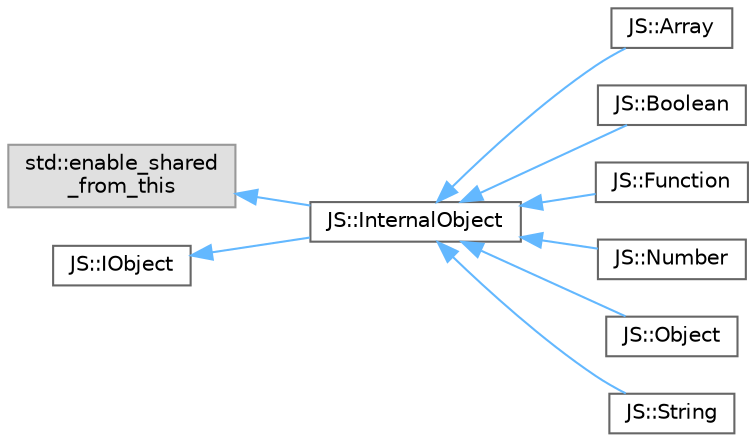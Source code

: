 digraph "Graphical Class Hierarchy"
{
 // LATEX_PDF_SIZE
  bgcolor="transparent";
  edge [fontname=Helvetica,fontsize=10,labelfontname=Helvetica,labelfontsize=10];
  node [fontname=Helvetica,fontsize=10,shape=box,height=0.2,width=0.4];
  rankdir="LR";
  Node0 [id="Node000000",label="std::enable_shared\l_from_this",height=0.2,width=0.4,color="grey60", fillcolor="#E0E0E0", style="filled",tooltip=" "];
  Node0 -> Node1 [id="edge3_Node000000_Node000001",dir="back",color="steelblue1",style="solid",tooltip=" "];
  Node1 [id="Node000001",label="JS::InternalObject",height=0.2,width=0.4,color="grey40", fillcolor="white", style="filled",URL="$classJS_1_1InternalObject.html",tooltip="Represents a base object for all JavaScript-like objects in C++."];
  Node1 -> Node2 [id="edge4_Node000001_Node000002",dir="back",color="steelblue1",style="solid",tooltip=" "];
  Node2 [id="Node000002",label="JS::Array",height=0.2,width=0.4,color="grey40", fillcolor="white", style="filled",URL="$classJS_1_1Array.html",tooltip="Represents a JavaScript-like array object in C++."];
  Node1 -> Node3 [id="edge5_Node000001_Node000003",dir="back",color="steelblue1",style="solid",tooltip=" "];
  Node3 [id="Node000003",label="JS::Boolean",height=0.2,width=0.4,color="grey40", fillcolor="white", style="filled",URL="$classJS_1_1Boolean.html",tooltip="Represent the boolean object in C++."];
  Node1 -> Node4 [id="edge6_Node000001_Node000004",dir="back",color="steelblue1",style="solid",tooltip=" "];
  Node4 [id="Node000004",label="JS::Function",height=0.2,width=0.4,color="grey40", fillcolor="white", style="filled",URL="$classJS_1_1Function.html",tooltip="Represents a JavaScript-like function object in C++."];
  Node1 -> Node5 [id="edge7_Node000001_Node000005",dir="back",color="steelblue1",style="solid",tooltip=" "];
  Node5 [id="Node000005",label="JS::Number",height=0.2,width=0.4,color="grey40", fillcolor="white", style="filled",URL="$classJS_1_1Number.html",tooltip="Represent the number object in C++."];
  Node1 -> Node6 [id="edge8_Node000001_Node000006",dir="back",color="steelblue1",style="solid",tooltip=" "];
  Node6 [id="Node000006",label="JS::Object",height=0.2,width=0.4,color="grey40", fillcolor="white", style="filled",URL="$classJS_1_1Object.html",tooltip="Represents a JavaScript-like object in C++."];
  Node1 -> Node7 [id="edge9_Node000001_Node000007",dir="back",color="steelblue1",style="solid",tooltip=" "];
  Node7 [id="Node000007",label="JS::String",height=0.2,width=0.4,color="grey40", fillcolor="white", style="filled",URL="$classJS_1_1String.html",tooltip="Represents the string object in C++."];
  Node8 [id="Node000008",label="JS::IObject",height=0.2,width=0.4,color="grey40", fillcolor="white", style="filled",URL="$classJS_1_1IObject.html",tooltip="Represents a base object for all JavaScript-like objects in C++."];
  Node8 -> Node1 [id="edge10_Node000008_Node000001",dir="back",color="steelblue1",style="solid",tooltip=" "];
}
